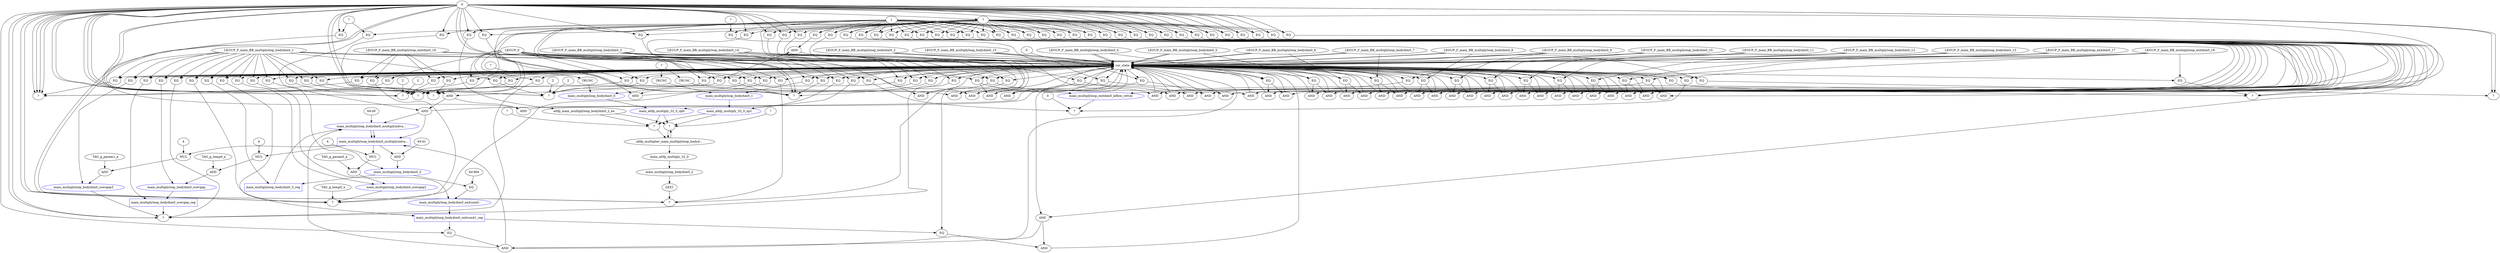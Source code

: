 //----------------------------------------------------------------------------//
// Generated by LegUp High-Level Synthesis Tool Version 4.0 (http://legup.org)
// Compiled: Sun Jul 26 12:56:54 2015
// University of Toronto
// For research and academic purposes only. Commercial use is prohibited.
// Please send bugs to: legup@eecg.toronto.edu
// Date: Tue Aug 11 21:17:06 2020
//----------------------------------------------------------------------------//

digraph {
Node0x39e53c0[label="?"];
Node0x39e8350[label="0"];
Node0x39e8350 -> Node0x39e53c0;
Node0x39e8570[label="EQ"];
Node0x39e8570 -> Node0x39e53c0;
Node0x39e8970[label="EQ"];
Node0x39e8970 -> Node0x39e53c0;
Node0x3a17210[label="EQ"];
Node0x3a17210 -> Node0x39e53c0;
Node0x39e5640[label="?"];
Node0x39e8350 -> Node0x39e5640;
Node0x39e8350 -> Node0x39e5640;
Node0x39ec590[label="1"];
Node0x39ec590 -> Node0x39e5640;
Node0x39ec590 -> Node0x39e5640;
Node0x3a17650[label="EQ"];
Node0x3a17650 -> Node0x39e5640;
Node0x3a17950[label="EQ"];
Node0x3a17950 -> Node0x39e5640;
Node0x3a17c10[label="EQ"];
Node0x3a17c10 -> Node0x39e5640;
Node0x39e5770[label="?"];
Node0x39e8350 -> Node0x39e5770;
Node0x39e8350 -> Node0x39e5770;
Node0x3a17fc0[label="main_multiplyloop_bodydim0_scevgep3",color=blue];
Node0x3a17fc0 -> Node0x39e5770;
Node0x3a18d40[label="main_multiplyloop_bodydim0_scevgep_reg",shape=box,color=blue];
Node0x3a18d40 -> Node0x39e5770;
Node0x3a19f90[label="EQ"];
Node0x3a19f90 -> Node0x39e5770;
Node0x3a1a270[label="EQ"];
Node0x3a1a270 -> Node0x39e5770;
Node0x3a1a530[label="EQ"];
Node0x3a1a530 -> Node0x39e5770;
Node0x39e58b0[label="?"];
Node0x39e8350 -> Node0x39e58b0;
Node0x39e8350 -> Node0x39e58b0;
Node0x39e8350 -> Node0x39e58b0;
Node0x39ec590 -> Node0x39e58b0;
Node0x3a1a970[label="EQ"];
Node0x3a1a970 -> Node0x39e58b0;
Node0x3a1ac70[label="EQ"];
Node0x3a1ac70 -> Node0x39e58b0;
Node0x3a1af30[label="EQ"];
Node0x3a1af30 -> Node0x39e58b0;
Node0x39e59e0[label="?"];
Node0x39e8350 -> Node0x39e59e0;
Node0x39e8350 -> Node0x39e59e0;
Node0x3a1b2e0[label="ZEXT"];
Node0x3a1b2e0 -> Node0x39e59e0;
Node0x3a1b980[label="EQ"];
Node0x3a1b980 -> Node0x39e59e0;
Node0x3a1bc60[label="EQ"];
Node0x3a1bc60 -> Node0x39e59e0;
Node0x39e5b30[label="?"];
Node0x39e8350 -> Node0x39e5b30;
Node0x39e8350 -> Node0x39e5b30;
Node0x3a1c030[label="2"];
Node0x3a1c030 -> Node0x39e5b30;
Node0x3a1c240[label="2"];
Node0x3a1c240 -> Node0x39e5b30;
Node0x3a1c420[label="EQ"];
Node0x3a1c420 -> Node0x39e5b30;
Node0x3a1c720[label="EQ"];
Node0x3a1c720 -> Node0x39e5b30;
Node0x3a1c9e0[label="EQ"];
Node0x3a1c9e0 -> Node0x39e5b30;
Node0x39e6da0[label="?"];
Node0x39e8350 -> Node0x39e6da0;
Node0x39e8350 -> Node0x39e6da0;
Node0x39ec590 -> Node0x39e6da0;
Node0x39ec590 -> Node0x39e6da0;
Node0x3a1ce50[label="EQ"];
Node0x3a1ce50 -> Node0x39e6da0;
Node0x3a1d150[label="EQ"];
Node0x3a1d150 -> Node0x39e6da0;
Node0x3a1d410[label="EQ"];
Node0x3a1d410 -> Node0x39e6da0;
Node0x39e6ed0[label="?"];
Node0x39e8350 -> Node0x39e6ed0;
Node0x39e8350 -> Node0x39e6ed0;
Node0x3a1d7c0[label="main_multiplyloop_bodydim0_scevgep2",color=blue];
Node0x3a1d7c0 -> Node0x39e6ed0;
Node0x3a1e540[label="`TAG_g_temp0_a"];
Node0x3a1e540 -> Node0x39e6ed0;
Node0x3a1e720[label="EQ"];
Node0x3a1e720 -> Node0x39e6ed0;
Node0x3a1ea20[label="EQ"];
Node0x3a1ea20 -> Node0x39e6ed0;
Node0x3a1ece0[label="EQ"];
Node0x3a1ece0 -> Node0x39e6ed0;
Node0x39e7000[label="?"];
Node0x39e8350 -> Node0x39e7000;
Node0x39e8350 -> Node0x39e7000;
Node0x39e8350 -> Node0x39e7000;
Node0x39e8350 -> Node0x39e7000;
Node0x3a1f120[label="EQ"];
Node0x3a1f120 -> Node0x39e7000;
Node0x3a1f420[label="EQ"];
Node0x3a1f420 -> Node0x39e7000;
Node0x3a1f6e0[label="EQ"];
Node0x3a1f6e0 -> Node0x39e7000;
Node0x39e5aa0[label="?"];
Node0x39e8350 -> Node0x39e5aa0;
Node0x39e8350 -> Node0x39e5aa0;
Node0x3a1fa90[label="EQ"];
Node0x3a1fa90 -> Node0x39e5aa0;
Node0x39e72a0[label="?"];
Node0x39e8350 -> Node0x39e72a0;
Node0x39e8350 -> Node0x39e72a0;
Node0x3a1fe50[label="2"];
Node0x3a1fe50 -> Node0x39e72a0;
Node0x3a20060[label="2"];
Node0x3a20060 -> Node0x39e72a0;
Node0x3a20240[label="EQ"];
Node0x3a20240 -> Node0x39e72a0;
Node0x3a20540[label="EQ"];
Node0x3a20540 -> Node0x39e72a0;
Node0x3a20800[label="EQ"];
Node0x3a20800 -> Node0x39e72a0;
Node0x39e7500[label="?"];
Node0x3a20b20[label="0"];
Node0x3a20b20 -> Node0x39e7500;
Node0x3a20d20[label="main_multiplyloop_exitdim0_leflow_retval",color=blue];
Node0x3a20d20 -> Node0x39e7500;
Node0x3a21510[label="EQ"];
Node0x3a21510 -> Node0x39e7500;
Node0x3a217e0[label="EQ"];
Node0x3a217e0 -> Node0x39e7500;
Node0x39e5510[label="?"];
Node0x39e5510 -> Node0x39e8570;
Node0x39e8350 -> Node0x39e8570;
Node0x39e8b80[label="cur_state",shape=box];
Node0x39e8b80 -> Node0x39e8970;
Node0x39e8d80[label="LEGUP_0"];
Node0x39e8d80 -> Node0x39e8970;
Node0x39e8b80 -> Node0x3a17210;
Node0x39eb9a0[label="LEGUP_F_main_BB_multiplyloop_exitdim0_18"];
Node0x39eb9a0 -> Node0x3a17210;
Node0x39e8b80 -> Node0x3a17650;
Node0x39e8d80 -> Node0x3a17650;
Node0x39e8b80 -> Node0x3a17950;
Node0x39e8fa0[label="LEGUP_F_main_BB_multiplyloop_bodydim0_1"];
Node0x39e8fa0 -> Node0x3a17950;
Node0x39e8b80 -> Node0x3a17c10;
Node0x39eaf00[label="LEGUP_F_main_BB_multiplyloop_bodydim0_14"];
Node0x39eaf00 -> Node0x3a17c10;
Node0x3a181d0[label="ADD"];
Node0x3a181d0 -> Node0x3a17fc0;
Node0x3a18a80[label="EQ"];
Node0x3a18a80 -> Node0x3a17fc0;
Node0x3a18f20[label="main_multiplyloop_bodydim0_scevgep",color=blue];
Node0x3a18f20 -> Node0x3a18d40;
Node0x3a19cd0[label="EQ"];
Node0x3a19cd0 -> Node0x3a18d40;
Node0x39e8b80 -> Node0x3a19f90;
Node0x39e8d80 -> Node0x3a19f90;
Node0x39e8b80 -> Node0x3a1a270;
Node0x39e8fa0 -> Node0x3a1a270;
Node0x39e8b80 -> Node0x3a1a530;
Node0x39eaf00 -> Node0x3a1a530;
Node0x39e8b80 -> Node0x3a1a970;
Node0x39e8d80 -> Node0x3a1a970;
Node0x39e8b80 -> Node0x3a1ac70;
Node0x39e8fa0 -> Node0x3a1ac70;
Node0x39e8b80 -> Node0x3a1af30;
Node0x39eaf00 -> Node0x3a1af30;
Node0x3a1b4f0[label="main_multiplyloop_bodydim0_2"];
Node0x3a1b4f0 -> Node0x3a1b2e0;
Node0x39e8b80 -> Node0x3a1b980;
Node0x39e8d80 -> Node0x3a1b980;
Node0x39e8b80 -> Node0x3a1bc60;
Node0x39eaf00 -> Node0x3a1bc60;
Node0x39e8b80 -> Node0x3a1c420;
Node0x39e8d80 -> Node0x3a1c420;
Node0x39e8b80 -> Node0x3a1c720;
Node0x39e8fa0 -> Node0x3a1c720;
Node0x39e8b80 -> Node0x3a1c9e0;
Node0x39eaf00 -> Node0x3a1c9e0;
Node0x39e8b80 -> Node0x3a1ce50;
Node0x39e8d80 -> Node0x3a1ce50;
Node0x39e8b80 -> Node0x3a1d150;
Node0x39e8fa0 -> Node0x3a1d150;
Node0x39e8b80 -> Node0x3a1d410;
Node0x39eb3a0[label="LEGUP_F_main_BB_multiplyloop_exitdim0_16"];
Node0x39eb3a0 -> Node0x3a1d410;
Node0x3a1d9d0[label="ADD"];
Node0x3a1d9d0 -> Node0x3a1d7c0;
Node0x3a1e280[label="EQ"];
Node0x3a1e280 -> Node0x3a1d7c0;
Node0x39e8b80 -> Node0x3a1e720;
Node0x39e8d80 -> Node0x3a1e720;
Node0x39e8b80 -> Node0x3a1ea20;
Node0x39e8fa0 -> Node0x3a1ea20;
Node0x39e8b80 -> Node0x3a1ece0;
Node0x39eb3a0 -> Node0x3a1ece0;
Node0x39e8b80 -> Node0x3a1f120;
Node0x39e8d80 -> Node0x3a1f120;
Node0x39e8b80 -> Node0x3a1f420;
Node0x39e8fa0 -> Node0x3a1f420;
Node0x39e8b80 -> Node0x3a1f6e0;
Node0x39eb3a0 -> Node0x3a1f6e0;
Node0x39e8b80 -> Node0x3a1fa90;
Node0x39e8d80 -> Node0x3a1fa90;
Node0x39e8b80 -> Node0x3a20240;
Node0x39e8d80 -> Node0x3a20240;
Node0x39e8b80 -> Node0x3a20540;
Node0x39e8fa0 -> Node0x3a20540;
Node0x39e8b80 -> Node0x3a20800;
Node0x39eb3a0 -> Node0x3a20800;
Node0x3a20f40[label="TRUNC"];
Node0x3a20f40 -> Node0x3a20d20;
Node0x3a21230[label="EQ"];
Node0x3a21230 -> Node0x3a20d20;
Node0x39e8b80 -> Node0x3a21510;
Node0x39e8d80 -> Node0x3a21510;
Node0x39e8b80 -> Node0x3a217e0;
Node0x39eb9a0 -> Node0x3a217e0;
Node0x39e8350 -> Node0x39e5510;
Node0x39e8d80 -> Node0x39e8b80;
Node0x39e8fa0 -> Node0x39e8b80;
Node0x39e8d80 -> Node0x39e8b80;
Node0x39e8fa0 -> Node0x39e8b80;
Node0x39e9250[label="LEGUP_F_main_BB_multiplyloop_bodydim0_2"];
Node0x39e9250 -> Node0x39e8b80;
Node0x39e9250 -> Node0x39e8b80;
Node0x39e94c0[label="LEGUP_F_main_BB_multiplyloop_bodydim0_3"];
Node0x39e94c0 -> Node0x39e8b80;
Node0x39e94c0 -> Node0x39e8b80;
Node0x39e9710[label="LEGUP_F_main_BB_multiplyloop_bodydim0_4"];
Node0x39e9710 -> Node0x39e8b80;
Node0x39e9710 -> Node0x39e8b80;
Node0x39e99a0[label="LEGUP_F_main_BB_multiplyloop_bodydim0_5"];
Node0x39e99a0 -> Node0x39e8b80;
Node0x39e99a0 -> Node0x39e8b80;
Node0x39e9bf0[label="LEGUP_F_main_BB_multiplyloop_bodydim0_6"];
Node0x39e9bf0 -> Node0x39e8b80;
Node0x39e9bf0 -> Node0x39e8b80;
Node0x39e9e40[label="LEGUP_F_main_BB_multiplyloop_bodydim0_7"];
Node0x39e9e40 -> Node0x39e8b80;
Node0x39e9e40 -> Node0x39e8b80;
Node0x39ea090[label="LEGUP_F_main_BB_multiplyloop_bodydim0_8"];
Node0x39ea090 -> Node0x39e8b80;
Node0x39ea090 -> Node0x39e8b80;
Node0x39ea370[label="LEGUP_F_main_BB_multiplyloop_bodydim0_9"];
Node0x39ea370 -> Node0x39e8b80;
Node0x39ea370 -> Node0x39e8b80;
Node0x39ea5c0[label="LEGUP_F_main_BB_multiplyloop_bodydim0_10"];
Node0x39ea5c0 -> Node0x39e8b80;
Node0x39ea5c0 -> Node0x39e8b80;
Node0x39ea810[label="LEGUP_F_main_BB_multiplyloop_bodydim0_11"];
Node0x39ea810 -> Node0x39e8b80;
Node0x39ea810 -> Node0x39e8b80;
Node0x39eaa60[label="LEGUP_F_main_BB_multiplyloop_bodydim0_12"];
Node0x39eaa60 -> Node0x39e8b80;
Node0x39eaa60 -> Node0x39e8b80;
Node0x39eacb0[label="LEGUP_F_main_BB_multiplyloop_bodydim0_13"];
Node0x39eacb0 -> Node0x39e8b80;
Node0x39eacb0 -> Node0x39e8b80;
Node0x39eaf00 -> Node0x39e8b80;
Node0x39eaf00 -> Node0x39e8b80;
Node0x39eb150[label="LEGUP_F_main_BB_multiplyloop_bodydim0_15"];
Node0x39eb150 -> Node0x39e8b80;
Node0x39eb150 -> Node0x39e8b80;
Node0x39eb3a0 -> Node0x39e8b80;
Node0x39e8fa0 -> Node0x39e8b80;
Node0x39eb3a0 -> Node0x39e8b80;
Node0x39eb750[label="LEGUP_F_main_BB_multiplyloop_exitdim0_17"];
Node0x39eb750 -> Node0x39e8b80;
Node0x39eb750 -> Node0x39e8b80;
Node0x39eb9a0 -> Node0x39e8b80;
Node0x39eb9a0 -> Node0x39e8b80;
Node0x39e8d80 -> Node0x39e8b80;
Node0x39ebc40[label="0"];
Node0x39ebc40 -> Node0x39e8b80;
Node0x39ebe40[label="AND"];
Node0x39ebe40 -> Node0x39e8b80;
Node0x39ec7b0[label="AND"];
Node0x39ec7b0 -> Node0x39e8b80;
Node0x3a052e0[label="AND"];
Node0x3a052e0 -> Node0x39e8b80;
Node0x3a05810[label="AND"];
Node0x3a05810 -> Node0x39e8b80;
Node0x3a05fb0[label="AND"];
Node0x3a05fb0 -> Node0x39e8b80;
Node0x3a064e0[label="AND"];
Node0x3a064e0 -> Node0x39e8b80;
Node0x3a06c80[label="AND"];
Node0x3a06c80 -> Node0x39e8b80;
Node0x3a071b0[label="AND"];
Node0x3a071b0 -> Node0x39e8b80;
Node0x3a07950[label="AND"];
Node0x3a07950 -> Node0x39e8b80;
Node0x3a07e80[label="AND"];
Node0x3a07e80 -> Node0x39e8b80;
Node0x3a08620[label="AND"];
Node0x3a08620 -> Node0x39e8b80;
Node0x3a08b50[label="AND"];
Node0x3a08b50 -> Node0x39e8b80;
Node0x3a092f0[label="AND"];
Node0x3a092f0 -> Node0x39e8b80;
Node0x3a09820[label="AND"];
Node0x3a09820 -> Node0x39e8b80;
Node0x3a09fc0[label="AND"];
Node0x3a09fc0 -> Node0x39e8b80;
Node0x3a0a4f0[label="AND"];
Node0x3a0a4f0 -> Node0x39e8b80;
Node0x3a0ac90[label="AND"];
Node0x3a0ac90 -> Node0x39e8b80;
Node0x3a0b1c0[label="AND"];
Node0x3a0b1c0 -> Node0x39e8b80;
Node0x3a0b960[label="AND"];
Node0x3a0b960 -> Node0x39e8b80;
Node0x3a0be90[label="AND"];
Node0x3a0be90 -> Node0x39e8b80;
Node0x3a0c630[label="AND"];
Node0x3a0c630 -> Node0x39e8b80;
Node0x3a0cb60[label="AND"];
Node0x3a0cb60 -> Node0x39e8b80;
Node0x3a0d300[label="AND"];
Node0x3a0d300 -> Node0x39e8b80;
Node0x3a0d830[label="AND"];
Node0x3a0d830 -> Node0x39e8b80;
Node0x3a0e1e0[label="AND"];
Node0x3a0e1e0 -> Node0x39e8b80;
Node0x3a0e710[label="AND"];
Node0x3a0e710 -> Node0x39e8b80;
Node0x3a0eeb0[label="AND"];
Node0x3a0eeb0 -> Node0x39e8b80;
Node0x3a0f3e0[label="AND"];
Node0x3a0f3e0 -> Node0x39e8b80;
Node0x3a0fb80[label="AND"];
Node0x3a0fb80 -> Node0x39e8b80;
Node0x3a100b0[label="AND"];
Node0x3a100b0 -> Node0x39e8b80;
Node0x3a10850[label="AND"];
Node0x3a10850 -> Node0x39e8b80;
Node0x3a10d80[label="AND"];
Node0x3a10d80 -> Node0x39e8b80;
Node0x3a11520[label="AND"];
Node0x3a11520 -> Node0x39e8b80;
Node0x3a13500[label="AND"];
Node0x3a13500 -> Node0x39e8b80;
Node0x3a147f0[label="AND"];
Node0x3a147f0 -> Node0x39e8b80;
Node0x3a14fb0[label="AND"];
Node0x3a14fb0 -> Node0x39e8b80;
Node0x3a154e0[label="AND"];
Node0x3a154e0 -> Node0x39e8b80;
Node0x3a15c80[label="AND"];
Node0x3a15c80 -> Node0x39e8b80;
Node0x3a161b0[label="AND"];
Node0x3a161b0 -> Node0x39e8b80;
Node0x3a16950[label="AND"];
Node0x3a16950 -> Node0x39e8b80;
Node0x3a16e80[label="EQ"];
Node0x3a16e80 -> Node0x39e8b80;
Node0x3a183d0[label="`TAG_g_param1_a"];
Node0x3a183d0 -> Node0x3a181d0;
Node0x3a185f0[label="MUL"];
Node0x3a185f0 -> Node0x3a181d0;
Node0x39e8b80 -> Node0x3a18a80;
Node0x39e8fa0 -> Node0x3a18a80;
Node0x3a19140[label="ADD"];
Node0x3a19140 -> Node0x3a18f20;
Node0x3a19a10[label="EQ"];
Node0x3a19a10 -> Node0x3a18f20;
Node0x39e8b80 -> Node0x3a19cd0;
Node0x39e8fa0 -> Node0x3a19cd0;
Node0x3a1b6f0[label="main_altfp_multiply_32_0"];
Node0x3a1b6f0 -> Node0x3a1b4f0;
Node0x3a1dbd0[label="`TAG_g_param0_a"];
Node0x3a1dbd0 -> Node0x3a1d9d0;
Node0x3a1ddf0[label="MUL"];
Node0x3a1ddf0 -> Node0x3a1d9d0;
Node0x39e8b80 -> Node0x3a1e280;
Node0x39e8fa0 -> Node0x3a1e280;
Node0x39e73d0[label="?"];
Node0x39e73d0 -> Node0x3a20f40;
Node0x39e8b80 -> Node0x3a21230;
Node0x39eb9a0 -> Node0x3a21230;
Node0x39ec040[label="EQ"];
Node0x39ec040 -> Node0x39ebe40;
Node0x39ec340[label="EQ"];
Node0x39ec340 -> Node0x39ebe40;
Node0x3a04a30[label="AND"];
Node0x3a04a30 -> Node0x39ec7b0;
Node0x3a04fa0[label="EQ"];
Node0x3a04fa0 -> Node0x39ec7b0;
Node0x3a04a30 -> Node0x3a052e0;
Node0x3a05530[label="EQ"];
Node0x3a05530 -> Node0x3a052e0;
Node0x3a059f0[label="EQ"];
Node0x3a059f0 -> Node0x3a05810;
Node0x3a05cf0[label="EQ"];
Node0x3a05cf0 -> Node0x3a05810;
Node0x3a059f0 -> Node0x3a05fb0;
Node0x3a06200[label="EQ"];
Node0x3a06200 -> Node0x3a05fb0;
Node0x3a066c0[label="EQ"];
Node0x3a066c0 -> Node0x3a064e0;
Node0x3a069c0[label="EQ"];
Node0x3a069c0 -> Node0x3a064e0;
Node0x3a066c0 -> Node0x3a06c80;
Node0x3a06ed0[label="EQ"];
Node0x3a06ed0 -> Node0x3a06c80;
Node0x3a07390[label="EQ"];
Node0x3a07390 -> Node0x3a071b0;
Node0x3a07690[label="EQ"];
Node0x3a07690 -> Node0x3a071b0;
Node0x3a07390 -> Node0x3a07950;
Node0x3a07ba0[label="EQ"];
Node0x3a07ba0 -> Node0x3a07950;
Node0x3a08060[label="EQ"];
Node0x3a08060 -> Node0x3a07e80;
Node0x3a08360[label="EQ"];
Node0x3a08360 -> Node0x3a07e80;
Node0x3a08060 -> Node0x3a08620;
Node0x3a08870[label="EQ"];
Node0x3a08870 -> Node0x3a08620;
Node0x3a08d30[label="EQ"];
Node0x3a08d30 -> Node0x3a08b50;
Node0x3a09030[label="EQ"];
Node0x3a09030 -> Node0x3a08b50;
Node0x3a08d30 -> Node0x3a092f0;
Node0x3a09540[label="EQ"];
Node0x3a09540 -> Node0x3a092f0;
Node0x3a09a00[label="EQ"];
Node0x3a09a00 -> Node0x3a09820;
Node0x3a09d00[label="EQ"];
Node0x3a09d00 -> Node0x3a09820;
Node0x3a09a00 -> Node0x3a09fc0;
Node0x3a0a210[label="EQ"];
Node0x3a0a210 -> Node0x3a09fc0;
Node0x3a0a6d0[label="EQ"];
Node0x3a0a6d0 -> Node0x3a0a4f0;
Node0x3a0a9d0[label="EQ"];
Node0x3a0a9d0 -> Node0x3a0a4f0;
Node0x3a0a6d0 -> Node0x3a0ac90;
Node0x3a0aee0[label="EQ"];
Node0x3a0aee0 -> Node0x3a0ac90;
Node0x3a0b3a0[label="EQ"];
Node0x3a0b3a0 -> Node0x3a0b1c0;
Node0x3a0b6a0[label="EQ"];
Node0x3a0b6a0 -> Node0x3a0b1c0;
Node0x3a0b3a0 -> Node0x3a0b960;
Node0x3a0bbb0[label="EQ"];
Node0x3a0bbb0 -> Node0x3a0b960;
Node0x3a0c070[label="EQ"];
Node0x3a0c070 -> Node0x3a0be90;
Node0x3a0c370[label="EQ"];
Node0x3a0c370 -> Node0x3a0be90;
Node0x3a0c070 -> Node0x3a0c630;
Node0x3a0c880[label="EQ"];
Node0x3a0c880 -> Node0x3a0c630;
Node0x3a0cd40[label="EQ"];
Node0x3a0cd40 -> Node0x3a0cb60;
Node0x3a0d040[label="EQ"];
Node0x3a0d040 -> Node0x3a0cb60;
Node0x3a0cd40 -> Node0x3a0d300;
Node0x3a0d550[label="EQ"];
Node0x3a0d550 -> Node0x3a0d300;
Node0x39eb5a0[label="EQ"];
Node0x39eb5a0 -> Node0x3a0d830;
Node0x3a0df20[label="EQ"];
Node0x3a0df20 -> Node0x3a0d830;
Node0x39eb5a0 -> Node0x3a0e1e0;
Node0x3a0e430[label="EQ"];
Node0x3a0e430 -> Node0x3a0e1e0;
Node0x3a0e8f0[label="EQ"];
Node0x3a0e8f0 -> Node0x3a0e710;
Node0x3a0ebf0[label="EQ"];
Node0x3a0ebf0 -> Node0x3a0e710;
Node0x3a0e8f0 -> Node0x3a0eeb0;
Node0x3a0f100[label="EQ"];
Node0x3a0f100 -> Node0x3a0eeb0;
Node0x3a0f5c0[label="EQ"];
Node0x3a0f5c0 -> Node0x3a0f3e0;
Node0x3a0f8c0[label="EQ"];
Node0x3a0f8c0 -> Node0x3a0f3e0;
Node0x3a0f5c0 -> Node0x3a0fb80;
Node0x3a0fdd0[label="EQ"];
Node0x3a0fdd0 -> Node0x3a0fb80;
Node0x3a10290[label="EQ"];
Node0x3a10290 -> Node0x3a100b0;
Node0x3a10590[label="EQ"];
Node0x3a10590 -> Node0x3a100b0;
Node0x3a10290 -> Node0x3a10850;
Node0x3a10aa0[label="EQ"];
Node0x3a10aa0 -> Node0x3a10850;
Node0x3a10f60[label="EQ"];
Node0x3a10f60 -> Node0x3a10d80;
Node0x3a11260[label="EQ"];
Node0x3a11260 -> Node0x3a10d80;
Node0x3a11700[label="AND"];
Node0x3a11700 -> Node0x3a11520;
Node0x3a11c70[label="EQ"];
Node0x3a11c70 -> Node0x3a11520;
Node0x3a11700 -> Node0x3a13500;
Node0x3a13750[label="EQ"];
Node0x3a13750 -> Node0x3a13500;
Node0x3a149f0[label="EQ"];
Node0x3a149f0 -> Node0x3a147f0;
Node0x3a14cf0[label="EQ"];
Node0x3a14cf0 -> Node0x3a147f0;
Node0x3a149f0 -> Node0x3a14fb0;
Node0x3a15200[label="EQ"];
Node0x3a15200 -> Node0x3a14fb0;
Node0x3a156c0[label="EQ"];
Node0x3a156c0 -> Node0x3a154e0;
Node0x3a159c0[label="EQ"];
Node0x3a159c0 -> Node0x3a154e0;
Node0x3a156c0 -> Node0x3a15c80;
Node0x3a15ed0[label="EQ"];
Node0x3a15ed0 -> Node0x3a15c80;
Node0x3a16390[label="EQ"];
Node0x3a16390 -> Node0x3a161b0;
Node0x3a16690[label="EQ"];
Node0x3a16690 -> Node0x3a161b0;
Node0x3a16390 -> Node0x3a16950;
Node0x3a16ba0[label="EQ"];
Node0x3a16ba0 -> Node0x3a16950;
Node0x39e5140[label="?"];
Node0x39e5140 -> Node0x3a16e80;
Node0x39ec590 -> Node0x3a16e80;
Node0x3a18810[label="4"];
Node0x3a18810 -> Node0x3a185f0;
Node0x3a128f0[label="main_multiplyloop_bodydim0_multiplyindva...",shape=box,color=blue,color=blue];
Node0x3a128f0 -> Node0x3a185f0;
Node0x3a19360[label="`TAG_g_temp0_a"];
Node0x3a19360 -> Node0x3a19140;
Node0x3a19580[label="MUL"];
Node0x3a19580 -> Node0x3a19140;
Node0x39e8b80 -> Node0x3a19a10;
Node0x39e8fa0 -> Node0x3a19a10;
Node0x39e7780[label="altfp_multiplier_main_multiplyloop_bodyd..."];
Node0x39e7780 -> Node0x3a1b6f0;
Node0x3a1e010[label="4"];
Node0x3a1e010 -> Node0x3a1ddf0;
Node0x3a128f0 -> Node0x3a1ddf0;
Node0x39e8b80 -> Node0x39ec040;
Node0x39e8d80 -> Node0x39ec040;
Node0x39e5510 -> Node0x39ec340;
Node0x39ec590 -> Node0x39ec340;
Node0x39ec040 -> Node0x3a04a30;
Node0x3a04cc0[label="EQ"];
Node0x3a04cc0 -> Node0x3a04a30;
Node0x39e5270[label="?"];
Node0x39e5270 -> Node0x3a04fa0;
Node0x39ec590 -> Node0x3a04fa0;
Node0x39e5270 -> Node0x3a05530;
Node0x39e8350 -> Node0x3a05530;
Node0x39e8b80 -> Node0x3a059f0;
Node0x39e8fa0 -> Node0x3a059f0;
Node0x39e5510 -> Node0x3a05cf0;
Node0x39ec590 -> Node0x3a05cf0;
Node0x39e5510 -> Node0x3a06200;
Node0x39e8350 -> Node0x3a06200;
Node0x39e8b80 -> Node0x3a066c0;
Node0x39e9250 -> Node0x3a066c0;
Node0x39e5510 -> Node0x3a069c0;
Node0x39ec590 -> Node0x3a069c0;
Node0x39e5510 -> Node0x3a06ed0;
Node0x39e8350 -> Node0x3a06ed0;
Node0x39e8b80 -> Node0x3a07390;
Node0x39e94c0 -> Node0x3a07390;
Node0x39e5510 -> Node0x3a07690;
Node0x39ec590 -> Node0x3a07690;
Node0x39e5510 -> Node0x3a07ba0;
Node0x39e8350 -> Node0x3a07ba0;
Node0x39e8b80 -> Node0x3a08060;
Node0x39e9710 -> Node0x3a08060;
Node0x39e5510 -> Node0x3a08360;
Node0x39ec590 -> Node0x3a08360;
Node0x39e5510 -> Node0x3a08870;
Node0x39e8350 -> Node0x3a08870;
Node0x39e8b80 -> Node0x3a08d30;
Node0x39e99a0 -> Node0x3a08d30;
Node0x39e5510 -> Node0x3a09030;
Node0x39ec590 -> Node0x3a09030;
Node0x39e5510 -> Node0x3a09540;
Node0x39e8350 -> Node0x3a09540;
Node0x39e8b80 -> Node0x3a09a00;
Node0x39e9bf0 -> Node0x3a09a00;
Node0x39e5510 -> Node0x3a09d00;
Node0x39ec590 -> Node0x3a09d00;
Node0x39e5510 -> Node0x3a0a210;
Node0x39e8350 -> Node0x3a0a210;
Node0x39e8b80 -> Node0x3a0a6d0;
Node0x39e9e40 -> Node0x3a0a6d0;
Node0x39e5510 -> Node0x3a0a9d0;
Node0x39ec590 -> Node0x3a0a9d0;
Node0x39e5510 -> Node0x3a0aee0;
Node0x39e8350 -> Node0x3a0aee0;
Node0x39e8b80 -> Node0x3a0b3a0;
Node0x39ea090 -> Node0x3a0b3a0;
Node0x39e5510 -> Node0x3a0b6a0;
Node0x39ec590 -> Node0x3a0b6a0;
Node0x39e5510 -> Node0x3a0bbb0;
Node0x39e8350 -> Node0x3a0bbb0;
Node0x39e8b80 -> Node0x3a0c070;
Node0x39ea370 -> Node0x3a0c070;
Node0x39e5510 -> Node0x3a0c370;
Node0x39ec590 -> Node0x3a0c370;
Node0x39e5510 -> Node0x3a0c880;
Node0x39e8350 -> Node0x3a0c880;
Node0x39e8b80 -> Node0x3a0cd40;
Node0x39ea5c0 -> Node0x3a0cd40;
Node0x39e5510 -> Node0x3a0d040;
Node0x39ec590 -> Node0x3a0d040;
Node0x39e5510 -> Node0x3a0d550;
Node0x39e8350 -> Node0x3a0d550;
Node0x39e8b80 -> Node0x39eb5a0;
Node0x39ea810 -> Node0x39eb5a0;
Node0x39e5510 -> Node0x3a0df20;
Node0x39ec590 -> Node0x3a0df20;
Node0x39e5510 -> Node0x3a0e430;
Node0x39e8350 -> Node0x3a0e430;
Node0x39e8b80 -> Node0x3a0e8f0;
Node0x39eaa60 -> Node0x3a0e8f0;
Node0x39e5510 -> Node0x3a0ebf0;
Node0x39ec590 -> Node0x3a0ebf0;
Node0x39e5510 -> Node0x3a0f100;
Node0x39e8350 -> Node0x3a0f100;
Node0x39e8b80 -> Node0x3a0f5c0;
Node0x39eacb0 -> Node0x3a0f5c0;
Node0x39e5510 -> Node0x3a0f8c0;
Node0x39ec590 -> Node0x3a0f8c0;
Node0x39e5510 -> Node0x3a0fdd0;
Node0x39e8350 -> Node0x3a0fdd0;
Node0x39e8b80 -> Node0x3a10290;
Node0x39eaf00 -> Node0x3a10290;
Node0x39e5510 -> Node0x3a10590;
Node0x39ec590 -> Node0x3a10590;
Node0x39e5510 -> Node0x3a10aa0;
Node0x39e8350 -> Node0x3a10aa0;
Node0x39e8b80 -> Node0x3a10f60;
Node0x39eb150 -> Node0x3a10f60;
Node0x39e5510 -> Node0x3a11260;
Node0x39ec590 -> Node0x3a11260;
Node0x3a10f60 -> Node0x3a11700;
Node0x3a11990[label="EQ"];
Node0x3a11990 -> Node0x3a11700;
Node0x3a11e70[label="main_multiplyloop_bodydim0_exitcond1_reg",shape=box,color=blue];
Node0x3a11e70 -> Node0x3a11c70;
Node0x39ec590 -> Node0x3a11c70;
Node0x3a11e70 -> Node0x3a13750;
Node0x39e8350 -> Node0x3a13750;
Node0x39e8b80 -> Node0x3a149f0;
Node0x39eb3a0 -> Node0x3a149f0;
Node0x39e5510 -> Node0x3a14cf0;
Node0x39ec590 -> Node0x3a14cf0;
Node0x39e5510 -> Node0x3a15200;
Node0x39e8350 -> Node0x3a15200;
Node0x39e8b80 -> Node0x3a156c0;
Node0x39eb750 -> Node0x3a156c0;
Node0x39e5510 -> Node0x3a159c0;
Node0x39ec590 -> Node0x3a159c0;
Node0x39e5510 -> Node0x3a15ed0;
Node0x39e8350 -> Node0x3a15ed0;
Node0x39e8b80 -> Node0x3a16390;
Node0x39eb9a0 -> Node0x3a16390;
Node0x39e5510 -> Node0x3a16690;
Node0x39ec590 -> Node0x3a16690;
Node0x39e5510 -> Node0x3a16ba0;
Node0x39e8350 -> Node0x3a16ba0;
Node0x3a12b10[label="main_multiplyloop_bodydim0_multiplyindva...",color=blue,color=blue];
Node0x3a12b10 -> Node0x3a128f0;
Node0x3a12b10 -> Node0x3a128f0;
Node0x39ec7b0 -> Node0x3a128f0;
Node0x3a13500 -> Node0x3a128f0;
Node0x3a197a0[label="4"];
Node0x3a197a0 -> Node0x3a19580;
Node0x3a128f0 -> Node0x3a19580;
Node0x39e7630[label="?"];
Node0x39e7630 -> Node0x39e7780;
Node0x3a287c0[label="?"];
Node0x3a287c0 -> Node0x39e7780;
Node0x39e5510 -> Node0x3a04cc0;
Node0x39e8350 -> Node0x3a04cc0;
Node0x39e5510 -> Node0x3a11990;
Node0x39e8350 -> Node0x3a11990;
Node0x3a12070[label="main_multiplyloop_bodydim0_exitcond1",color=blue];
Node0x3a12070 -> Node0x3a11e70;
Node0x3a144b0[label="EQ"];
Node0x3a144b0 -> Node0x3a11e70;
Node0x3a12d30[label="64'd0"];
Node0x3a12d30 -> Node0x3a12b10;
Node0x3a12f50[label="main_multiplyloop_bodydim0_3_reg",shape=box,color=blue];
Node0x3a12f50 -> Node0x3a12b10;
Node0x39ec7b0 -> Node0x3a12b10;
Node0x3a13500 -> Node0x3a12b10;
Node0x39e79b0[label="main_altfp_multiply_32_0_op0",color=blue];
Node0x39e79b0 -> Node0x39e7630;
Node0x39e7be0[label="main_altfp_multiply_32_0_op1",color=blue];
Node0x39e7be0 -> Node0x39e7630;
Node0x39e4e40[label="?"];
Node0x39e4e40 -> Node0x39e7630;
Node0x39e7f30[label="altfp_main_multiplyloop_bodydim0_2_en"];
Node0x39e7f30 -> Node0x39e7630;
Node0x39e7780 -> Node0x39e7630;
Node0x39e79b0 -> Node0x3a287c0;
Node0x39e7be0 -> Node0x3a287c0;
Node0x3a25160[label="?"];
Node0x3a25160 -> Node0x3a287c0;
Node0x39e7f30 -> Node0x3a287c0;
Node0x3a12290[label="EQ"];
Node0x3a12290 -> Node0x3a12070;
Node0x3a141f0[label="EQ"];
Node0x3a141f0 -> Node0x3a12070;
Node0x39e8b80 -> Node0x3a144b0;
Node0x39e8fa0 -> Node0x3a144b0;
Node0x3a124b0[label="main_multiplyloop_bodydim0_3",color=blue];
Node0x3a124b0 -> Node0x3a12f50;
Node0x3a131c0[label="EQ"];
Node0x3a131c0 -> Node0x3a12f50;
Node0x3a22390[label="main_multiplyloop_bodydim0_0",color=blue];
Node0x3a22390 -> Node0x39e79b0;
Node0x3a24700[label="EQ"];
Node0x3a24700 -> Node0x39e79b0;
Node0x3a22f70[label="main_multiplyloop_bodydim0_1",color=blue];
Node0x3a22f70 -> Node0x39e7be0;
Node0x3a24a60[label="EQ"];
Node0x3a24a60 -> Node0x39e7be0;
Node0x3a24d70[label="EQ"];
Node0x3a24d70 -> Node0x39e7f30;
Node0x3a124b0 -> Node0x3a12290;
Node0x3a13ff0[label="64'd64"];
Node0x3a13ff0 -> Node0x3a12290;
Node0x39e8b80 -> Node0x3a141f0;
Node0x39e8fa0 -> Node0x3a141f0;
Node0x3a126d0[label="ADD"];
Node0x3a126d0 -> Node0x3a124b0;
Node0x3a13d30[label="EQ"];
Node0x3a13d30 -> Node0x3a124b0;
Node0x39e8b80 -> Node0x3a131c0;
Node0x39e8fa0 -> Node0x3a131c0;
Node0x3a22470[label="TRUNC"];
Node0x3a22470 -> Node0x3a22390;
Node0x3a22780[label="EQ"];
Node0x3a22780 -> Node0x3a22390;
Node0x39e8b80 -> Node0x3a24700;
Node0x39e94c0 -> Node0x3a24700;
Node0x3a23050[label="TRUNC"];
Node0x3a23050 -> Node0x3a22f70;
Node0x3a232e0[label="EQ"];
Node0x3a232e0 -> Node0x3a22f70;
Node0x39e8b80 -> Node0x3a24a60;
Node0x39e94c0 -> Node0x3a24a60;
Node0x39e5510 -> Node0x3a24d70;
Node0x39e8350 -> Node0x3a24d70;
Node0x3a128f0 -> Node0x3a126d0;
Node0x3a13b10[label="64'd1"];
Node0x3a13b10 -> Node0x3a126d0;
Node0x39e8b80 -> Node0x3a13d30;
Node0x39e8fa0 -> Node0x3a13d30;
Node0x39e5c60[label="?"];
Node0x39e5c60 -> Node0x3a22470;
Node0x39e8b80 -> Node0x3a22780;
Node0x39e94c0 -> Node0x3a22780;
Node0x39e73d0 -> Node0x3a23050;
Node0x39e8b80 -> Node0x3a232e0;
Node0x39e94c0 -> Node0x3a232e0;
}
